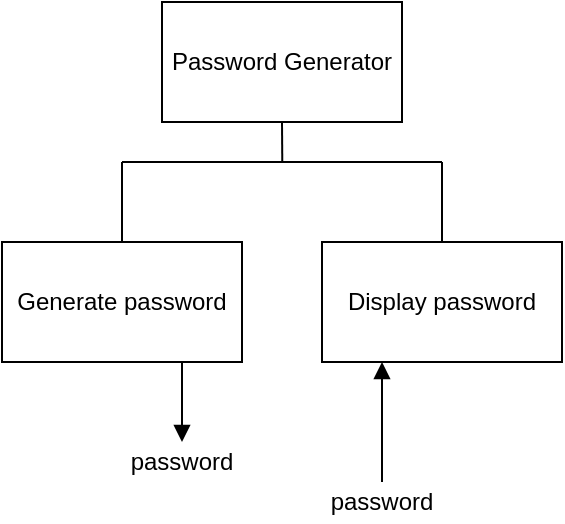 <mxfile version="20.3.0" type="device" pages="6"><diagram id="O6xD4YqpkTh34gmWEq4A" name="SD"><mxGraphModel dx="870" dy="697" grid="1" gridSize="10" guides="1" tooltips="1" connect="1" arrows="1" fold="1" page="1" pageScale="1" pageWidth="1169" pageHeight="827" math="0" shadow="0"><root><mxCell id="0"/><mxCell id="1" parent="0"/><mxCell id="6mixfdVQJYXLfkkunMdR-16" style="edgeStyle=orthogonalEdgeStyle;rounded=0;orthogonalLoop=1;jettySize=auto;html=1;exitX=0.5;exitY=1;exitDx=0;exitDy=0;endArrow=none;endFill=0;" parent="1" source="6mixfdVQJYXLfkkunMdR-4" edge="1"><mxGeometry relative="1" as="geometry"><mxPoint x="620.143" y="220" as="targetPoint"/></mxGeometry></mxCell><mxCell id="6mixfdVQJYXLfkkunMdR-4" value="Password Generator" style="rounded=0;whiteSpace=wrap;html=1;" parent="1" vertex="1"><mxGeometry x="560" y="140" width="120" height="60" as="geometry"/></mxCell><mxCell id="6mixfdVQJYXLfkkunMdR-5" style="edgeStyle=orthogonalEdgeStyle;rounded=0;orthogonalLoop=1;jettySize=auto;html=1;exitX=0.75;exitY=1;exitDx=0;exitDy=0;endArrow=block;endFill=1;entryX=0.5;entryY=0;entryDx=0;entryDy=0;" parent="1" source="6mixfdVQJYXLfkkunMdR-7" target="6mixfdVQJYXLfkkunMdR-8" edge="1"><mxGeometry relative="1" as="geometry"><mxPoint x="570" y="340" as="targetPoint"/></mxGeometry></mxCell><mxCell id="6mixfdVQJYXLfkkunMdR-6" style="edgeStyle=orthogonalEdgeStyle;rounded=0;orthogonalLoop=1;jettySize=auto;html=1;exitX=0.5;exitY=0;exitDx=0;exitDy=0;startArrow=none;startFill=0;endArrow=none;endFill=0;" parent="1" source="6mixfdVQJYXLfkkunMdR-7" edge="1"><mxGeometry relative="1" as="geometry"><mxPoint x="540" y="220" as="targetPoint"/></mxGeometry></mxCell><mxCell id="6mixfdVQJYXLfkkunMdR-7" value="Generate password" style="rounded=0;whiteSpace=wrap;html=1;" parent="1" vertex="1"><mxGeometry x="480" y="260" width="120" height="60" as="geometry"/></mxCell><mxCell id="6mixfdVQJYXLfkkunMdR-8" value="password" style="text;html=1;strokeColor=none;fillColor=none;align=center;verticalAlign=middle;whiteSpace=wrap;rounded=0;" parent="1" vertex="1"><mxGeometry x="540" y="360" width="60" height="20" as="geometry"/></mxCell><mxCell id="6mixfdVQJYXLfkkunMdR-10" style="edgeStyle=orthogonalEdgeStyle;rounded=0;orthogonalLoop=1;jettySize=auto;html=1;exitX=0.25;exitY=1;exitDx=0;exitDy=0;endArrow=none;endFill=0;startArrow=block;startFill=1;" parent="1" source="6mixfdVQJYXLfkkunMdR-12" edge="1"><mxGeometry relative="1" as="geometry"><mxPoint x="670" y="380" as="targetPoint"/></mxGeometry></mxCell><mxCell id="6mixfdVQJYXLfkkunMdR-11" style="edgeStyle=orthogonalEdgeStyle;rounded=0;orthogonalLoop=1;jettySize=auto;html=1;exitX=0.5;exitY=0;exitDx=0;exitDy=0;startArrow=none;startFill=0;endArrow=none;endFill=0;" parent="1" source="6mixfdVQJYXLfkkunMdR-12" edge="1"><mxGeometry relative="1" as="geometry"><mxPoint x="700" y="220" as="targetPoint"/></mxGeometry></mxCell><mxCell id="6mixfdVQJYXLfkkunMdR-12" value="Display password" style="rounded=0;whiteSpace=wrap;html=1;" parent="1" vertex="1"><mxGeometry x="640" y="260" width="120" height="60" as="geometry"/></mxCell><mxCell id="6mixfdVQJYXLfkkunMdR-14" value="password" style="text;html=1;strokeColor=none;fillColor=none;align=center;verticalAlign=middle;whiteSpace=wrap;rounded=0;" parent="1" vertex="1"><mxGeometry x="640" y="380" width="60" height="20" as="geometry"/></mxCell><mxCell id="6mixfdVQJYXLfkkunMdR-15" value="" style="endArrow=none;html=1;" parent="1" edge="1"><mxGeometry width="50" height="50" relative="1" as="geometry"><mxPoint x="540" y="220" as="sourcePoint"/><mxPoint x="700" y="220" as="targetPoint"/></mxGeometry></mxCell></root></mxGraphModel></diagram><diagram id="nYLxTobdbSuBnlpXwTQh" name="PC"><mxGraphModel dx="870" dy="697" grid="1" gridSize="10" guides="1" tooltips="1" connect="1" arrows="1" fold="1" page="1" pageScale="1" pageWidth="1169" pageHeight="827" math="0" shadow="0"><root><mxCell id="0"/><mxCell id="1" parent="0"/><mxCell id="f8BCR5p9AYXaw9eSecxW-27" value="1. Generate a password&lt;br&gt;2. Display password" style="text;html=1;strokeColor=none;fillColor=none;align=left;verticalAlign=top;whiteSpace=wrap;rounded=0;" parent="1" vertex="1"><mxGeometry x="400" y="280" width="160" height="40" as="geometry"/></mxCell><mxCell id="f8BCR5p9AYXaw9eSecxW-29" value="OUT: password&lt;br&gt;IN: password" style="text;html=1;strokeColor=none;fillColor=none;align=left;verticalAlign=top;whiteSpace=wrap;rounded=0;" parent="1" vertex="1"><mxGeometry x="560" y="280" width="90" height="40" as="geometry"/></mxCell></root></mxGraphModel></diagram><diagram id="Sg1PmhBjAEj54NAGid7n" name="Refine"><mxGraphModel dx="870" dy="697" grid="1" gridSize="10" guides="1" tooltips="1" connect="1" arrows="1" fold="1" page="1" pageScale="1" pageWidth="1169" pageHeight="827" math="0" shadow="0"><root><mxCell id="0"/><mxCell id="1" parent="0"/><mxCell id="5j5i5GyxpMVwj1ymDVlF-1" value="1.1&amp;nbsp; Pick a random number of characters (8 to 12)&lt;br&gt;1.2&amp;nbsp; Loop for each character&lt;br&gt;&lt;blockquote style=&quot;margin: 0 0 0 40px; border: none; padding: 0px;&quot;&gt;1.2.1&amp;nbsp; Generate a random number&lt;/blockquote&gt;&lt;blockquote style=&quot;margin: 0 0 0 40px; border: none; padding: 0px;&quot;&gt;1.2.2&amp;nbsp; If value is:&lt;br&gt;&lt;/blockquote&gt;&lt;blockquote style=&quot;margin: 0 0 0 40px; border: none; padding: 0px;&quot;&gt;&lt;blockquote style=&quot;margin: 0 0 0 40px; border: none; padding: 0px;&quot;&gt;1.2.2.1&amp;nbsp; 0, call a function and get a special character&lt;/blockquote&gt;&lt;blockquote style=&quot;margin: 0 0 0 40px; border: none; padding: 0px;&quot;&gt;1.2.2.2&amp;nbsp; 1, call a function and get a digit&lt;/blockquote&gt;&lt;blockquote style=&quot;margin: 0 0 0 40px; border: none; padding: 0px;&quot;&gt;1.2.2.3&amp;nbsp; 2 - 5, call a function and get an upper case character&lt;/blockquote&gt;&lt;blockquote style=&quot;margin: 0 0 0 40px; border: none; padding: 0px;&quot;&gt;1.2.2.4&amp;nbsp; 6 - 9, call a function and get an lower case character&lt;br&gt;&lt;/blockquote&gt;1.2.3&amp;nbsp; Add character to password&lt;/blockquote&gt;1.3&amp;nbsp; Return password" style="text;html=1;strokeColor=none;fillColor=none;align=left;verticalAlign=top;whiteSpace=wrap;rounded=0;horizontal=1;" parent="1" vertex="1"><mxGeometry x="400" y="280" width="420" height="160" as="geometry"/></mxCell><mxCell id="5j5i5GyxpMVwj1ymDVlF-3" value="IN: character&lt;br&gt;IN: character&lt;br&gt;IN: character&lt;br&gt;IN: character&lt;br&gt;&lt;br&gt;OUT: password" style="text;html=1;strokeColor=none;fillColor=none;align=left;verticalAlign=top;whiteSpace=wrap;rounded=0;" parent="1" vertex="1"><mxGeometry x="820" y="338" width="90" height="100" as="geometry"/></mxCell></root></mxGraphModel></diagram><diagram id="CFUH7AgIcOBzROyZzbqd" name="Testing"><mxGraphModel dx="782" dy="539" grid="1" gridSize="10" guides="1" tooltips="1" connect="1" arrows="1" fold="1" page="1" pageScale="1" pageWidth="1169" pageHeight="827" math="0" shadow="0"><root><mxCell id="0"/><mxCell id="1" parent="0"/><mxCell id="b6VoPSZvPrNb3mgIlEnH-1" value="Output" style="text;html=1;strokeColor=default;fillColor=none;align=center;verticalAlign=middle;whiteSpace=wrap;rounded=0;fontSize=12;fontStyle=1" vertex="1" parent="1"><mxGeometry x="120" y="440" width="100" height="30" as="geometry"/></mxCell><mxCell id="b6VoPSZvPrNb3mgIlEnH-3" value="Characters" style="text;html=1;strokeColor=default;fillColor=none;align=center;verticalAlign=middle;whiteSpace=wrap;rounded=0;fontSize=12;fontStyle=1" vertex="1" parent="1"><mxGeometry x="280" y="440" width="80" height="30" as="geometry"/></mxCell><mxCell id="b6VoPSZvPrNb3mgIlEnH-4" value="Special" style="text;html=1;strokeColor=default;fillColor=none;align=center;verticalAlign=middle;whiteSpace=wrap;rounded=0;fontSize=12;fontStyle=1" vertex="1" parent="1"><mxGeometry x="360" y="440" width="60" height="30" as="geometry"/></mxCell><mxCell id="b6VoPSZvPrNb3mgIlEnH-5" value="Digit" style="text;html=1;strokeColor=default;fillColor=none;align=center;verticalAlign=middle;whiteSpace=wrap;rounded=0;fontSize=12;fontStyle=1" vertex="1" parent="1"><mxGeometry x="420" y="440" width="60" height="30" as="geometry"/></mxCell><mxCell id="b6VoPSZvPrNb3mgIlEnH-6" value="Uppercase" style="text;html=1;strokeColor=default;fillColor=none;align=center;verticalAlign=middle;whiteSpace=wrap;rounded=0;fontSize=12;fontStyle=1" vertex="1" parent="1"><mxGeometry x="480" y="440" width="80" height="30" as="geometry"/></mxCell><mxCell id="b6VoPSZvPrNb3mgIlEnH-7" value="Lowercase" style="text;html=1;strokeColor=default;fillColor=none;align=center;verticalAlign=middle;whiteSpace=wrap;rounded=0;fontSize=12;fontStyle=1" vertex="1" parent="1"><mxGeometry x="560" y="440" width="80" height="30" as="geometry"/></mxCell><mxCell id="b6VoPSZvPrNb3mgIlEnH-9" value="Comment" style="text;html=1;strokeColor=default;fillColor=none;align=center;verticalAlign=middle;whiteSpace=wrap;rounded=0;fontSize=12;fontStyle=1" vertex="1" parent="1"><mxGeometry x="700" y="440" width="100" height="30" as="geometry"/></mxCell><mxCell id="b6VoPSZvPrNb3mgIlEnH-11" value="" style="rounded=0;whiteSpace=wrap;html=1;fontSize=12;fillColor=#dedede;fontStyle=1" vertex="1" parent="1"><mxGeometry x="220" y="440" width="60" height="30" as="geometry"/></mxCell><mxCell id="b6VoPSZvPrNb3mgIlEnH-24" value="" style="rounded=0;whiteSpace=wrap;html=1;fontSize=12;strokeColor=default;fillColor=#dedede;fontStyle=1" vertex="1" parent="1"><mxGeometry x="640" y="440" width="60" height="30" as="geometry"/></mxCell><mxCell id="b6VoPSZvPrNb3mgIlEnH-25" value="&lt;font face=&quot;Consolas&quot;&gt;C#ysFd9Gu!&lt;/font&gt;" style="text;html=1;strokeColor=default;fillColor=none;align=center;verticalAlign=middle;whiteSpace=wrap;rounded=0;fontSize=16;" vertex="1" parent="1"><mxGeometry x="120" y="470" width="100" height="30" as="geometry"/></mxCell><mxCell id="b6VoPSZvPrNb3mgIlEnH-26" value="10" style="text;html=1;strokeColor=default;fillColor=none;align=center;verticalAlign=middle;whiteSpace=wrap;rounded=0;fontSize=12;" vertex="1" parent="1"><mxGeometry x="280" y="470" width="80" height="30" as="geometry"/></mxCell><mxCell id="b6VoPSZvPrNb3mgIlEnH-27" value="Yes" style="text;html=1;strokeColor=default;fillColor=none;align=center;verticalAlign=middle;whiteSpace=wrap;rounded=0;fontSize=12;" vertex="1" parent="1"><mxGeometry x="360" y="470" width="60" height="30" as="geometry"/></mxCell><mxCell id="b6VoPSZvPrNb3mgIlEnH-28" value="Yes" style="text;html=1;strokeColor=default;fillColor=none;align=center;verticalAlign=middle;whiteSpace=wrap;rounded=0;fontSize=12;" vertex="1" parent="1"><mxGeometry x="420" y="470" width="60" height="30" as="geometry"/></mxCell><mxCell id="b6VoPSZvPrNb3mgIlEnH-29" value="Yes" style="text;html=1;strokeColor=default;fillColor=none;align=center;verticalAlign=middle;whiteSpace=wrap;rounded=0;fontSize=12;" vertex="1" parent="1"><mxGeometry x="480" y="470" width="80" height="30" as="geometry"/></mxCell><mxCell id="b6VoPSZvPrNb3mgIlEnH-30" value="Yes" style="text;html=1;strokeColor=default;fillColor=none;align=center;verticalAlign=middle;whiteSpace=wrap;rounded=0;fontSize=12;" vertex="1" parent="1"><mxGeometry x="560" y="470" width="80" height="30" as="geometry"/></mxCell><mxCell id="b6VoPSZvPrNb3mgIlEnH-31" value="Pass" style="text;html=1;strokeColor=default;fillColor=none;align=center;verticalAlign=middle;whiteSpace=wrap;rounded=0;fontSize=12;" vertex="1" parent="1"><mxGeometry x="700" y="470" width="100" height="30" as="geometry"/></mxCell><mxCell id="b6VoPSZvPrNb3mgIlEnH-32" value="" style="rounded=0;whiteSpace=wrap;html=1;fontSize=12;fillColor=#dedede;" vertex="1" parent="1"><mxGeometry x="220" y="470" width="60" height="30" as="geometry"/></mxCell><mxCell id="b6VoPSZvPrNb3mgIlEnH-33" value="" style="rounded=0;whiteSpace=wrap;html=1;fontSize=12;strokeColor=default;fillColor=#dedede;" vertex="1" parent="1"><mxGeometry x="640" y="470" width="60" height="30" as="geometry"/></mxCell><mxCell id="b6VoPSZvPrNb3mgIlEnH-34" value="" style="text;html=1;strokeColor=default;fillColor=none;align=center;verticalAlign=middle;whiteSpace=wrap;rounded=0;fontSize=12;" vertex="1" parent="1"><mxGeometry x="120" y="500" width="100" height="30" as="geometry"/></mxCell><mxCell id="b6VoPSZvPrNb3mgIlEnH-35" value="" style="text;html=1;strokeColor=default;fillColor=none;align=center;verticalAlign=middle;whiteSpace=wrap;rounded=0;fontSize=12;" vertex="1" parent="1"><mxGeometry x="280" y="500" width="80" height="30" as="geometry"/></mxCell><mxCell id="b6VoPSZvPrNb3mgIlEnH-36" value="" style="text;html=1;strokeColor=default;fillColor=none;align=center;verticalAlign=middle;whiteSpace=wrap;rounded=0;fontSize=12;" vertex="1" parent="1"><mxGeometry x="360" y="500" width="60" height="30" as="geometry"/></mxCell><mxCell id="b6VoPSZvPrNb3mgIlEnH-37" value="" style="text;html=1;strokeColor=default;fillColor=none;align=center;verticalAlign=middle;whiteSpace=wrap;rounded=0;fontSize=12;" vertex="1" parent="1"><mxGeometry x="420" y="500" width="60" height="30" as="geometry"/></mxCell><mxCell id="b6VoPSZvPrNb3mgIlEnH-38" value="" style="text;html=1;strokeColor=default;fillColor=none;align=center;verticalAlign=middle;whiteSpace=wrap;rounded=0;fontSize=12;" vertex="1" parent="1"><mxGeometry x="480" y="500" width="80" height="30" as="geometry"/></mxCell><mxCell id="b6VoPSZvPrNb3mgIlEnH-39" value="" style="text;html=1;strokeColor=default;fillColor=none;align=center;verticalAlign=middle;whiteSpace=wrap;rounded=0;fontSize=12;" vertex="1" parent="1"><mxGeometry x="560" y="500" width="80" height="30" as="geometry"/></mxCell><mxCell id="b6VoPSZvPrNb3mgIlEnH-40" value="" style="text;html=1;strokeColor=default;fillColor=none;align=center;verticalAlign=middle;whiteSpace=wrap;rounded=0;fontSize=12;" vertex="1" parent="1"><mxGeometry x="700" y="500" width="100" height="30" as="geometry"/></mxCell><mxCell id="b6VoPSZvPrNb3mgIlEnH-41" value="" style="rounded=0;whiteSpace=wrap;html=1;fontSize=12;fillColor=#dedede;" vertex="1" parent="1"><mxGeometry x="220" y="500" width="60" height="30" as="geometry"/></mxCell><mxCell id="b6VoPSZvPrNb3mgIlEnH-42" value="" style="rounded=0;whiteSpace=wrap;html=1;fontSize=12;strokeColor=default;fillColor=#dedede;" vertex="1" parent="1"><mxGeometry x="640" y="500" width="60" height="30" as="geometry"/></mxCell><mxCell id="b6VoPSZvPrNb3mgIlEnH-43" value="" style="text;html=1;strokeColor=default;fillColor=none;align=center;verticalAlign=middle;whiteSpace=wrap;rounded=0;fontSize=12;" vertex="1" parent="1"><mxGeometry x="120" y="530" width="100" height="30" as="geometry"/></mxCell><mxCell id="b6VoPSZvPrNb3mgIlEnH-44" value="" style="text;html=1;strokeColor=default;fillColor=none;align=center;verticalAlign=middle;whiteSpace=wrap;rounded=0;fontSize=12;" vertex="1" parent="1"><mxGeometry x="280" y="530" width="80" height="30" as="geometry"/></mxCell><mxCell id="b6VoPSZvPrNb3mgIlEnH-45" value="" style="text;html=1;strokeColor=default;fillColor=none;align=center;verticalAlign=middle;whiteSpace=wrap;rounded=0;fontSize=12;" vertex="1" parent="1"><mxGeometry x="360" y="530" width="60" height="30" as="geometry"/></mxCell><mxCell id="b6VoPSZvPrNb3mgIlEnH-46" value="" style="text;html=1;strokeColor=default;fillColor=none;align=center;verticalAlign=middle;whiteSpace=wrap;rounded=0;fontSize=12;" vertex="1" parent="1"><mxGeometry x="420" y="530" width="60" height="30" as="geometry"/></mxCell><mxCell id="b6VoPSZvPrNb3mgIlEnH-47" value="" style="text;html=1;strokeColor=default;fillColor=none;align=center;verticalAlign=middle;whiteSpace=wrap;rounded=0;fontSize=12;" vertex="1" parent="1"><mxGeometry x="480" y="530" width="80" height="30" as="geometry"/></mxCell><mxCell id="b6VoPSZvPrNb3mgIlEnH-48" value="" style="text;html=1;strokeColor=default;fillColor=none;align=center;verticalAlign=middle;whiteSpace=wrap;rounded=0;fontSize=12;" vertex="1" parent="1"><mxGeometry x="560" y="530" width="80" height="30" as="geometry"/></mxCell><mxCell id="b6VoPSZvPrNb3mgIlEnH-49" value="" style="text;html=1;strokeColor=default;fillColor=none;align=center;verticalAlign=middle;whiteSpace=wrap;rounded=0;fontSize=12;" vertex="1" parent="1"><mxGeometry x="700" y="530" width="100" height="30" as="geometry"/></mxCell><mxCell id="b6VoPSZvPrNb3mgIlEnH-50" value="" style="rounded=0;whiteSpace=wrap;html=1;fontSize=12;fillColor=#dedede;" vertex="1" parent="1"><mxGeometry x="220" y="530" width="60" height="30" as="geometry"/></mxCell><mxCell id="b6VoPSZvPrNb3mgIlEnH-51" value="" style="rounded=0;whiteSpace=wrap;html=1;fontSize=12;strokeColor=default;fillColor=#dedede;" vertex="1" parent="1"><mxGeometry x="640" y="530" width="60" height="30" as="geometry"/></mxCell><mxCell id="b6VoPSZvPrNb3mgIlEnH-52" value="" style="text;html=1;strokeColor=default;fillColor=none;align=center;verticalAlign=middle;whiteSpace=wrap;rounded=0;fontSize=12;" vertex="1" parent="1"><mxGeometry x="120" y="560" width="100" height="30" as="geometry"/></mxCell><mxCell id="b6VoPSZvPrNb3mgIlEnH-53" value="" style="text;html=1;strokeColor=default;fillColor=none;align=center;verticalAlign=middle;whiteSpace=wrap;rounded=0;fontSize=12;" vertex="1" parent="1"><mxGeometry x="280" y="560" width="80" height="30" as="geometry"/></mxCell><mxCell id="b6VoPSZvPrNb3mgIlEnH-54" value="" style="text;html=1;strokeColor=default;fillColor=none;align=center;verticalAlign=middle;whiteSpace=wrap;rounded=0;fontSize=12;" vertex="1" parent="1"><mxGeometry x="360" y="560" width="60" height="30" as="geometry"/></mxCell><mxCell id="b6VoPSZvPrNb3mgIlEnH-55" value="" style="text;html=1;strokeColor=default;fillColor=none;align=center;verticalAlign=middle;whiteSpace=wrap;rounded=0;fontSize=12;" vertex="1" parent="1"><mxGeometry x="420" y="560" width="60" height="30" as="geometry"/></mxCell><mxCell id="b6VoPSZvPrNb3mgIlEnH-56" value="" style="text;html=1;strokeColor=default;fillColor=none;align=center;verticalAlign=middle;whiteSpace=wrap;rounded=0;fontSize=12;" vertex="1" parent="1"><mxGeometry x="480" y="560" width="80" height="30" as="geometry"/></mxCell><mxCell id="b6VoPSZvPrNb3mgIlEnH-57" value="" style="text;html=1;strokeColor=default;fillColor=none;align=center;verticalAlign=middle;whiteSpace=wrap;rounded=0;fontSize=12;" vertex="1" parent="1"><mxGeometry x="560" y="560" width="80" height="30" as="geometry"/></mxCell><mxCell id="b6VoPSZvPrNb3mgIlEnH-58" value="" style="text;html=1;strokeColor=default;fillColor=none;align=center;verticalAlign=middle;whiteSpace=wrap;rounded=0;fontSize=12;" vertex="1" parent="1"><mxGeometry x="700" y="560" width="100" height="30" as="geometry"/></mxCell><mxCell id="b6VoPSZvPrNb3mgIlEnH-59" value="" style="rounded=0;whiteSpace=wrap;html=1;fontSize=12;fillColor=#dedede;" vertex="1" parent="1"><mxGeometry x="220" y="560" width="60" height="30" as="geometry"/></mxCell><mxCell id="b6VoPSZvPrNb3mgIlEnH-60" value="" style="rounded=0;whiteSpace=wrap;html=1;fontSize=12;strokeColor=default;fillColor=#dedede;" vertex="1" parent="1"><mxGeometry x="640" y="560" width="60" height="30" as="geometry"/></mxCell><mxCell id="b6VoPSZvPrNb3mgIlEnH-61" value="" style="text;html=1;strokeColor=default;fillColor=none;align=center;verticalAlign=middle;whiteSpace=wrap;rounded=0;fontSize=12;" vertex="1" parent="1"><mxGeometry x="120" y="590" width="100" height="30" as="geometry"/></mxCell><mxCell id="b6VoPSZvPrNb3mgIlEnH-62" value="" style="text;html=1;strokeColor=default;fillColor=none;align=center;verticalAlign=middle;whiteSpace=wrap;rounded=0;fontSize=12;" vertex="1" parent="1"><mxGeometry x="280" y="590" width="80" height="30" as="geometry"/></mxCell><mxCell id="b6VoPSZvPrNb3mgIlEnH-63" value="" style="text;html=1;strokeColor=default;fillColor=none;align=center;verticalAlign=middle;whiteSpace=wrap;rounded=0;fontSize=12;" vertex="1" parent="1"><mxGeometry x="360" y="590" width="60" height="30" as="geometry"/></mxCell><mxCell id="b6VoPSZvPrNb3mgIlEnH-64" value="" style="text;html=1;strokeColor=default;fillColor=none;align=center;verticalAlign=middle;whiteSpace=wrap;rounded=0;fontSize=12;" vertex="1" parent="1"><mxGeometry x="420" y="590" width="60" height="30" as="geometry"/></mxCell><mxCell id="b6VoPSZvPrNb3mgIlEnH-65" value="" style="text;html=1;strokeColor=default;fillColor=none;align=center;verticalAlign=middle;whiteSpace=wrap;rounded=0;fontSize=12;" vertex="1" parent="1"><mxGeometry x="480" y="590" width="80" height="30" as="geometry"/></mxCell><mxCell id="b6VoPSZvPrNb3mgIlEnH-66" value="" style="text;html=1;strokeColor=default;fillColor=none;align=center;verticalAlign=middle;whiteSpace=wrap;rounded=0;fontSize=12;" vertex="1" parent="1"><mxGeometry x="560" y="590" width="80" height="30" as="geometry"/></mxCell><mxCell id="b6VoPSZvPrNb3mgIlEnH-67" value="" style="text;html=1;strokeColor=default;fillColor=none;align=center;verticalAlign=middle;whiteSpace=wrap;rounded=0;fontSize=12;" vertex="1" parent="1"><mxGeometry x="700" y="590" width="100" height="30" as="geometry"/></mxCell><mxCell id="b6VoPSZvPrNb3mgIlEnH-68" value="" style="rounded=0;whiteSpace=wrap;html=1;fontSize=12;fillColor=#dedede;" vertex="1" parent="1"><mxGeometry x="220" y="590" width="60" height="30" as="geometry"/></mxCell><mxCell id="b6VoPSZvPrNb3mgIlEnH-69" value="" style="rounded=0;whiteSpace=wrap;html=1;fontSize=12;strokeColor=default;fillColor=#dedede;" vertex="1" parent="1"><mxGeometry x="640" y="590" width="60" height="30" as="geometry"/></mxCell></root></mxGraphModel></diagram><diagram id="SPIZ-qGpo4dapfN16JWz" name="Extend"><mxGraphModel dx="870" dy="697" grid="1" gridSize="10" guides="1" tooltips="1" connect="1" arrows="1" fold="1" page="1" pageScale="1" pageWidth="1169" pageHeight="827" math="0" shadow="0"><root><mxCell id="0"/><mxCell id="1" parent="0"/><mxCell id="o177JDblOmJtze55vnvQ-1" style="edgeStyle=orthogonalEdgeStyle;rounded=0;orthogonalLoop=1;jettySize=auto;html=1;exitX=0.5;exitY=1;exitDx=0;exitDy=0;endArrow=none;endFill=0;" parent="1" source="o177JDblOmJtze55vnvQ-2" edge="1"><mxGeometry relative="1" as="geometry"><mxPoint x="620.143" y="220" as="targetPoint"/></mxGeometry></mxCell><mxCell id="o177JDblOmJtze55vnvQ-2" value="Password Generator" style="rounded=0;whiteSpace=wrap;html=1;" parent="1" vertex="1"><mxGeometry x="560" y="140" width="120" height="60" as="geometry"/></mxCell><mxCell id="o177JDblOmJtze55vnvQ-3" style="edgeStyle=orthogonalEdgeStyle;rounded=0;orthogonalLoop=1;jettySize=auto;html=1;exitX=0.75;exitY=1;exitDx=0;exitDy=0;endArrow=block;endFill=1;entryX=0.5;entryY=0;entryDx=0;entryDy=0;" parent="1" source="o177JDblOmJtze55vnvQ-5" target="o177JDblOmJtze55vnvQ-6" edge="1"><mxGeometry relative="1" as="geometry"><mxPoint x="490" y="350" as="targetPoint"/></mxGeometry></mxCell><mxCell id="o177JDblOmJtze55vnvQ-4" style="edgeStyle=orthogonalEdgeStyle;rounded=0;orthogonalLoop=1;jettySize=auto;html=1;exitX=0.5;exitY=0;exitDx=0;exitDy=0;startArrow=none;startFill=0;endArrow=none;endFill=0;" parent="1" source="o177JDblOmJtze55vnvQ-5" edge="1"><mxGeometry relative="1" as="geometry"><mxPoint x="460.294" y="220" as="targetPoint"/></mxGeometry></mxCell><mxCell id="o177JDblOmJtze55vnvQ-5" value="Generate password" style="rounded=0;whiteSpace=wrap;html=1;" parent="1" vertex="1"><mxGeometry x="400" y="260" width="120" height="60" as="geometry"/></mxCell><mxCell id="o177JDblOmJtze55vnvQ-6" value="password" style="text;html=1;strokeColor=none;fillColor=none;align=center;verticalAlign=middle;whiteSpace=wrap;rounded=0;" parent="1" vertex="1"><mxGeometry x="460" y="360" width="60" height="20" as="geometry"/></mxCell><mxCell id="o177JDblOmJtze55vnvQ-7" style="edgeStyle=orthogonalEdgeStyle;rounded=0;orthogonalLoop=1;jettySize=auto;html=1;exitX=0.25;exitY=1;exitDx=0;exitDy=0;endArrow=none;endFill=0;startArrow=block;startFill=1;" parent="1" source="o177JDblOmJtze55vnvQ-9" edge="1"><mxGeometry relative="1" as="geometry"><mxPoint x="750" y="380" as="targetPoint"/></mxGeometry></mxCell><mxCell id="o177JDblOmJtze55vnvQ-8" style="edgeStyle=orthogonalEdgeStyle;rounded=0;orthogonalLoop=1;jettySize=auto;html=1;exitX=0.5;exitY=0;exitDx=0;exitDy=0;startArrow=none;startFill=0;endArrow=none;endFill=0;" parent="1" source="o177JDblOmJtze55vnvQ-9" edge="1"><mxGeometry relative="1" as="geometry"><mxPoint x="780" y="220" as="targetPoint"/></mxGeometry></mxCell><mxCell id="o177JDblOmJtze55vnvQ-9" value="Display result" style="rounded=0;whiteSpace=wrap;html=1;" parent="1" vertex="1"><mxGeometry x="720" y="260" width="120" height="60" as="geometry"/></mxCell><mxCell id="o177JDblOmJtze55vnvQ-10" value="password&lt;br&gt;valid" style="text;html=1;strokeColor=none;fillColor=none;align=center;verticalAlign=middle;whiteSpace=wrap;rounded=0;" parent="1" vertex="1"><mxGeometry x="720" y="380" width="60" height="30" as="geometry"/></mxCell><mxCell id="o177JDblOmJtze55vnvQ-11" value="" style="endArrow=none;html=1;" parent="1" edge="1"><mxGeometry width="50" height="50" relative="1" as="geometry"><mxPoint x="460" y="220" as="sourcePoint"/><mxPoint x="780" y="220" as="targetPoint"/></mxGeometry></mxCell><mxCell id="o177JDblOmJtze55vnvQ-13" style="edgeStyle=orthogonalEdgeStyle;rounded=0;orthogonalLoop=1;jettySize=auto;html=1;exitX=0.25;exitY=1;exitDx=0;exitDy=0;endArrow=none;endFill=0;startArrow=block;startFill=1;" parent="1" source="o177JDblOmJtze55vnvQ-12" edge="1"><mxGeometry relative="1" as="geometry"><mxPoint x="589.966" y="400.0" as="targetPoint"/></mxGeometry></mxCell><mxCell id="o177JDblOmJtze55vnvQ-14" style="edgeStyle=orthogonalEdgeStyle;rounded=0;orthogonalLoop=1;jettySize=auto;html=1;exitX=0.75;exitY=1;exitDx=0;exitDy=0;startArrow=none;startFill=0;endArrow=block;endFill=1;" parent="1" source="o177JDblOmJtze55vnvQ-12" edge="1"><mxGeometry relative="1" as="geometry"><mxPoint x="649.966" y="360.0" as="targetPoint"/></mxGeometry></mxCell><mxCell id="o177JDblOmJtze55vnvQ-19" style="edgeStyle=orthogonalEdgeStyle;rounded=0;orthogonalLoop=1;jettySize=auto;html=1;exitX=0.5;exitY=0;exitDx=0;exitDy=0;startArrow=none;startFill=0;endArrow=none;endFill=0;" parent="1" source="o177JDblOmJtze55vnvQ-12" edge="1"><mxGeometry relative="1" as="geometry"><mxPoint x="620.31" y="220" as="targetPoint"/></mxGeometry></mxCell><mxCell id="o177JDblOmJtze55vnvQ-12" value="Validate password" style="rounded=0;whiteSpace=wrap;html=1;" parent="1" vertex="1"><mxGeometry x="560" y="260" width="120" height="60" as="geometry"/></mxCell><mxCell id="o177JDblOmJtze55vnvQ-15" value="password" style="text;html=1;strokeColor=none;fillColor=none;align=center;verticalAlign=middle;whiteSpace=wrap;rounded=0;" parent="1" vertex="1"><mxGeometry x="560" y="400" width="60" height="20" as="geometry"/></mxCell><mxCell id="o177JDblOmJtze55vnvQ-17" value="valid" style="text;html=1;strokeColor=none;fillColor=none;align=center;verticalAlign=middle;whiteSpace=wrap;rounded=0;" parent="1" vertex="1"><mxGeometry x="620" y="360" width="60" height="20" as="geometry"/></mxCell></root></mxGraphModel></diagram><diagram id="bdAwQv2hHCJ2ukXip_U7" name="UX"><mxGraphModel dx="497" dy="398" grid="1" gridSize="10" guides="1" tooltips="1" connect="1" arrows="1" fold="1" page="1" pageScale="1" pageWidth="1169" pageHeight="827" math="0" shadow="0"><root><mxCell id="0"/><mxCell id="1" parent="0"/><mxCell id="HJ4zfaFkitnYrccqlw6g-1" value="The password YhHDJMbMCAz3 is invalid." style="text;html=1;strokeColor=none;fillColor=none;align=left;verticalAlign=top;whiteSpace=wrap;rounded=0;horizontal=1;fontFamily=Consolas;" vertex="1" parent="1"><mxGeometry x="440" y="280" width="250" height="30" as="geometry"/></mxCell></root></mxGraphModel></diagram></mxfile>